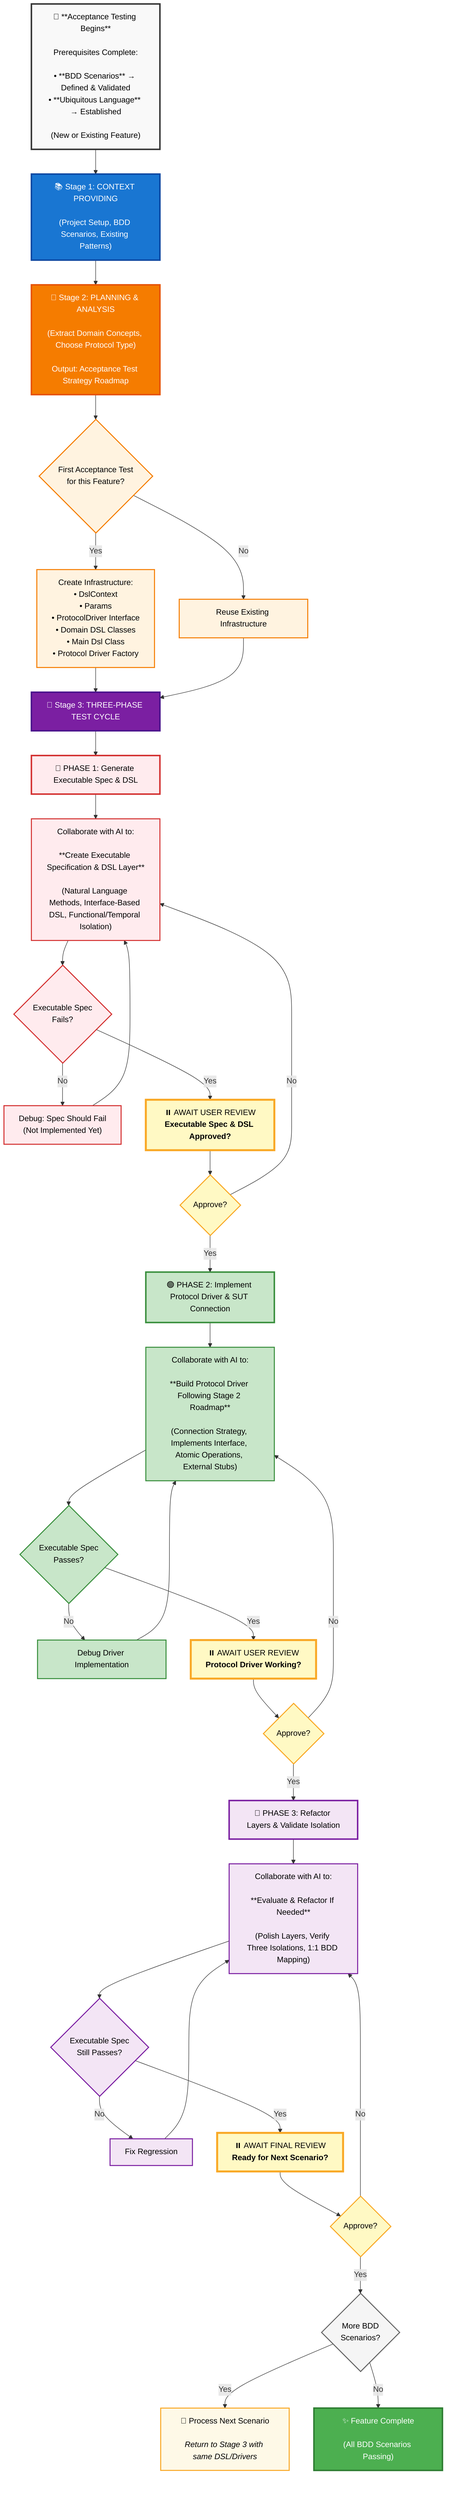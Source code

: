 graph TD
    Start["🚀 **Acceptance Testing Begins**<br/><br/>Prerequisites Complete:<br/><br/>• **BDD Scenarios** → Defined & Validated<br/>• **Ubiquitous Language** → Established<br/><br/>(New or Existing Feature)"]
    
    Start --> ContextPhase["📚 Stage 1: CONTEXT PROVIDING<br/><br/>(Project Setup, BDD Scenarios, Existing Patterns)"]
    
    ContextPhase --> PlanningPhase["🤝 Stage 2: PLANNING & ANALYSIS<br/><br/>(Extract Domain Concepts, Choose Protocol Type)<br/><br/>Output: Acceptance Test Strategy Roadmap"]
    
    PlanningPhase --> FirstCheck{"First Acceptance Test<br/>for this Feature?"}
    FirstCheck -->|Yes| CreateUtils["Create Infrastructure:<br/>• DslContext<br/>• Params<br/>• ProtocolDriver Interface<br/>• Domain DSL Classes<br/>• Main Dsl Class<br/>• Protocol Driver Factory"]
    FirstCheck -->|No| ReuseUtils["Reuse Existing Infrastructure"]
    
    CreateUtils --> ATCycle
    ReuseUtils --> ATCycle
    
    ATCycle["🔄 Stage 3: THREE-PHASE TEST CYCLE"]
    
    %% PHASE 1 - RED-like
    ATCycle --> Phase1["🔴 PHASE 1: Generate Executable Spec & DSL"]
    Phase1 --> P1_Act["Collaborate with AI to:<br/><br/>**Create Executable Specification & DSL Layer**<br/><br/>(Natural Language Methods, Interface-Based DSL, Functional/Temporal Isolation)"] 
    P1_Act --> P1_Check{"Executable Spec<br/>Fails?"}
    P1_Check -->|No| P1_Fix["Debug: Spec Should Fail<br/>(Not Implemented Yet)"]
    P1_Check -->|Yes| P1_Review
    P1_Fix --> P1_Act
    
    P1_Review["⏸️ AWAIT USER REVIEW<br/><b>Executable Spec & DSL Approved?</b>"]
    P1_Review --> P1_Approve{"Approve?"}
    P1_Approve -->|No| P1_Act
    P1_Approve -->|Yes| Phase2
    
    %% PHASE 2 - GREEN-like
    Phase2["🟢 PHASE 2: Implement Protocol Driver & SUT Connection"]
    Phase2 --> P2_Act["Collaborate with AI to:<br/><br/>**Build Protocol Driver Following Stage 2 Roadmap**<br/><br/>(Connection Strategy, Implements Interface, Atomic Operations, External Stubs)"]
    P2_Act --> P2_Check{"Executable Spec<br/>Passes?"}
    P2_Check -->|No| P2_Fix["Debug Driver Implementation"]
    P2_Check -->|Yes| P2_Review
    P2_Fix --> P2_Act
    
    P2_Review["⏸️ AWAIT USER REVIEW<br/><b>Protocol Driver Working?</b>"]
    P2_Review --> P2_Approve{"Approve?"}
    P2_Approve -->|No| P2_Act
    P2_Approve -->|Yes| Phase3
    
    %% PHASE 3 - REFACTOR-like
    Phase3["🧼 PHASE 3: Refactor Layers & Validate Isolation"]
    Phase3 --> P3_Act["Collaborate with AI to:<br/><br/>**Evaluate & Refactor If Needed**<br/><br/>(Polish Layers, Verify Three Isolations, 1:1 BDD Mapping)"]
    P3_Act --> P3_Check{"Executable Spec<br/>Still Passes?"}
    P3_Check -->|No| P3_Fix["Fix Regression"]
    P3_Check -->|Yes| P3_Review
    P3_Fix --> P3_Act
    
    P3_Review["⏸️ AWAIT FINAL REVIEW<br/><b>Ready for Next Scenario?</b>"]
    P3_Review --> P3_Approve{"Approve?"}
    P3_Approve -->|No| P3_Act
    P3_Approve -->|Yes| NextScenario
    
    %% COMPLETION
    NextScenario{"More BDD<br/>Scenarios?"}
    NextScenario -->|Yes| NextInstruction["📌 Process Next Scenario<br/><br/><i>Return to Stage 3 with same DSL/Drivers</i>"]
    NextScenario -->|No| Complete
    
    Complete["✨ Feature Complete<br/><br/>(All BDD Scenarios Passing)"]
    
    %% STYLES - Match AAID colors
    style Start fill:#f9f9f9,stroke:#333,stroke-width:3px,color:#000
    style ContextPhase fill:#1976d2,stroke:#0d47a1,stroke-width:3px,color:#fff
    style PlanningPhase fill:#f57c00,stroke:#e65100,stroke-width:3px,color:#fff
    style FirstCheck fill:#fff3e0,stroke:#f57c00,stroke-width:2px,color:#000
    style CreateUtils fill:#fff3e0,stroke:#f57c00,stroke-width:2px,color:#000
    style ReuseUtils fill:#fff3e0,stroke:#f57c00,stroke-width:2px,color:#000
    style ATCycle fill:#7b1fa2,stroke:#4a148c,stroke-width:3px,color:#fff
    
    %% Phase 1 - Red theme
    style Phase1 fill:#ffebee,stroke:#d32f2f,stroke-width:3px,color:#000
    style P1_Act fill:#ffebee,stroke:#d32f2f,stroke-width:2px,color:#000
    style P1_Check fill:#ffebee,stroke:#d32f2f,stroke-width:2px,color:#000
    style P1_Fix fill:#ffebee,stroke:#d32f2f,stroke-width:2px,color:#000
    style P1_Review fill:#fff9c4,stroke:#f9a825,stroke-width:4px,color:#000
    style P1_Approve fill:#fff9c4,stroke:#f9a825,stroke-width:2px,color:#000
    
    %% Phase 2 - Green theme
    style Phase2 fill:#c8e6c9,stroke:#388e3c,stroke-width:3px,color:#000
    style P2_Act fill:#c8e6c9,stroke:#388e3c,stroke-width:2px,color:#000
    style P2_Check fill:#c8e6c9,stroke:#388e3c,stroke-width:2px,color:#000
    style P2_Fix fill:#c8e6c9,stroke:#388e3c,stroke-width:2px,color:#000
    style P2_Review fill:#fff9c4,stroke:#f9a825,stroke-width:4px,color:#000
    style P2_Approve fill:#fff9c4,stroke:#f9a825,stroke-width:2px,color:#000
    
    %% Phase 3 - Purple theme (refactor)
    style Phase3 fill:#f3e5f5,stroke:#7b1fa2,stroke-width:3px,color:#000
    style P3_Act fill:#f3e5f5,stroke:#7b1fa2,stroke-width:2px,color:#000
    style P3_Check fill:#f3e5f5,stroke:#7b1fa2,stroke-width:2px,color:#000
    style P3_Fix fill:#f3e5f5,stroke:#7b1fa2,stroke-width:2px,color:#000
    style P3_Review fill:#fff9c4,stroke:#f9a825,stroke-width:4px,color:#000
    style P3_Approve fill:#fff9c4,stroke:#f9a825,stroke-width:2px,color:#000
    
    %% Completion
    style NextScenario fill:#f5f5f5,stroke:#666,stroke-width:2px,color:#000
    style NextInstruction fill:#fef9e7,stroke:#f9a825,stroke-width:2px,color:#000
    style Complete fill:#4caf50,stroke:#2e7d32,stroke-width:3px,color:#fff